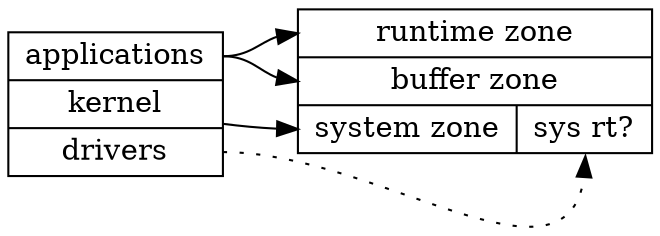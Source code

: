 digraph memory_zones {
   compound = true;
   node [shape = record];
   rankdir = LR;
   size=5;

   clients [label = "<apps>applications
                     |<sys>kernel
                     |<drv>drivers"];

   zones [label = "<rt>runtime zone
                  |<buf>buffer zone
                  |{<sys>system zone |<sys_rt>sys rt?}"];

   clients:apps -> zones:rt;
   clients:apps -> zones:buf;
   clients:kernel -> zones:sys;
   clients:drv -> zones:sys_rt [style = dotted];
}
